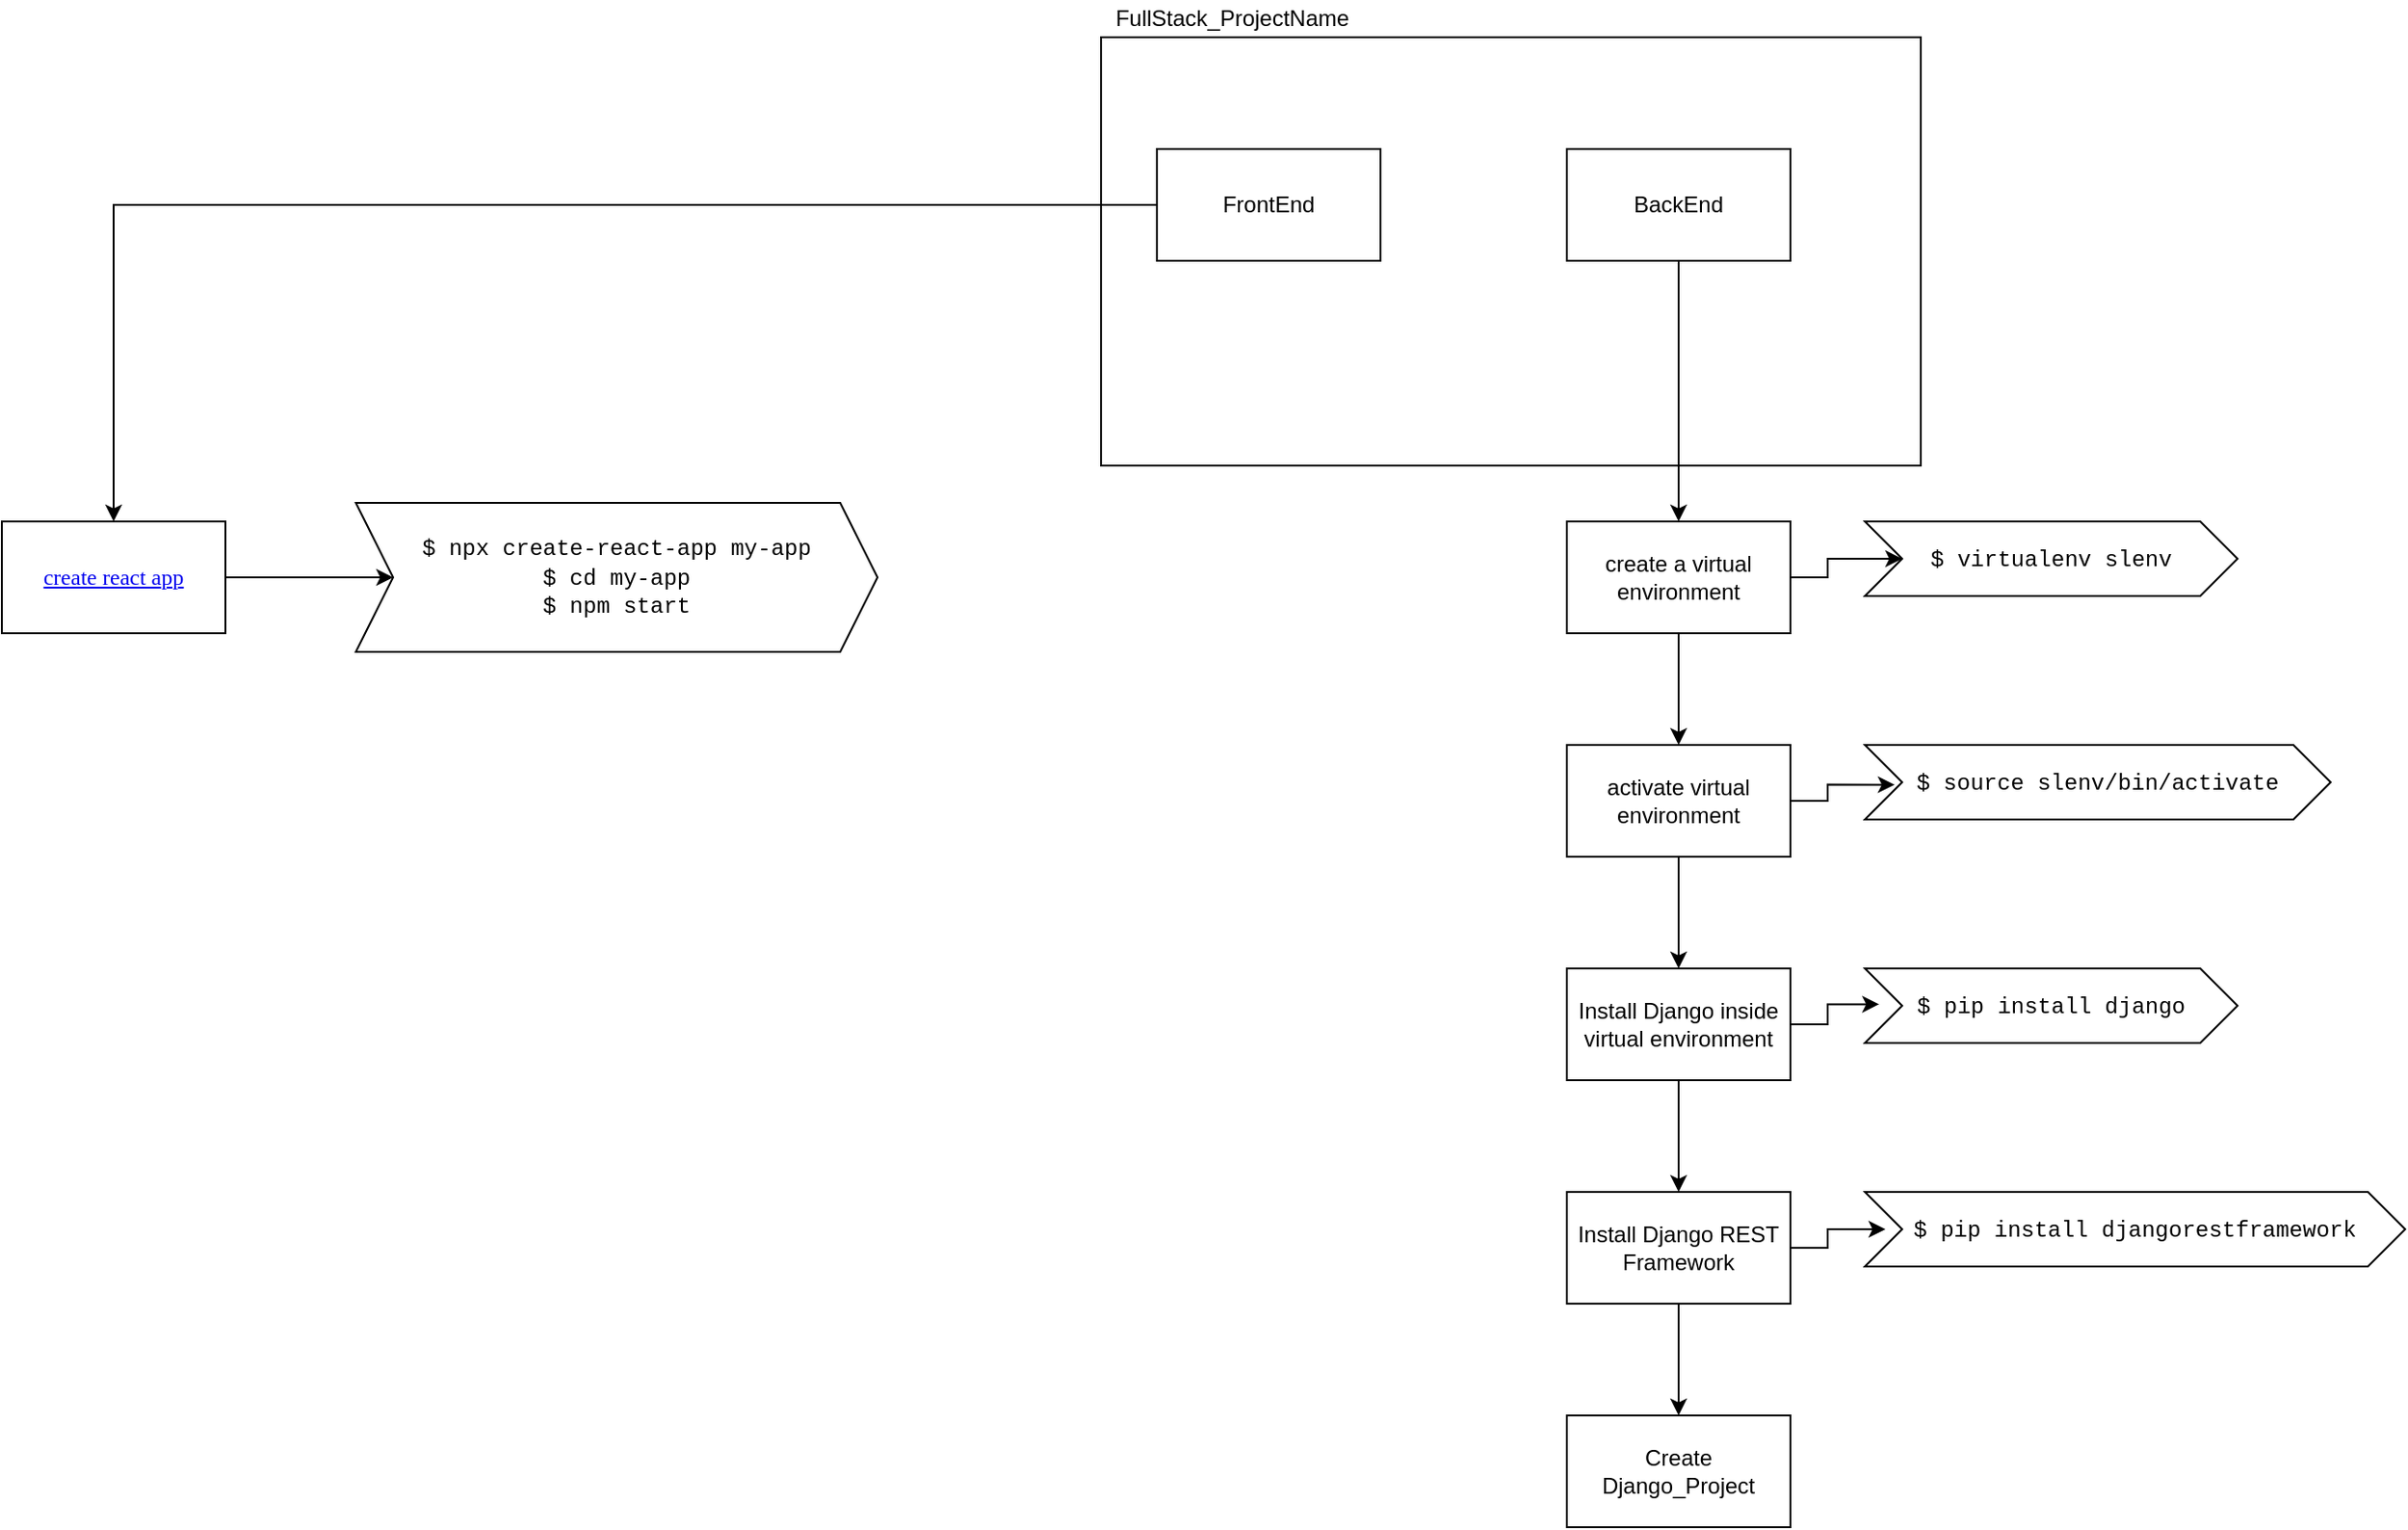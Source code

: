 <mxfile version="16.2.6" type="device"><diagram id="wuKlLrQ6RPLQKgCoNSKN" name="Page-1"><mxGraphModel dx="1279" dy="865" grid="1" gridSize="10" guides="1" tooltips="1" connect="1" arrows="1" fold="1" page="1" pageScale="1" pageWidth="1600" pageHeight="900" math="0" shadow="0"><root><mxCell id="0"/><mxCell id="1" parent="0"/><mxCell id="3hgjNz55UU79H-CICQoC-3" value="" style="rounded=0;whiteSpace=wrap;html=1;" vertex="1" parent="1"><mxGeometry x="880" y="70" width="440" height="230" as="geometry"/></mxCell><mxCell id="3hgjNz55UU79H-CICQoC-28" style="edgeStyle=orthogonalEdgeStyle;rounded=0;orthogonalLoop=1;jettySize=auto;html=1;entryX=0.5;entryY=0;entryDx=0;entryDy=0;fontFamily=Times New Roman;" edge="1" parent="1" source="3hgjNz55UU79H-CICQoC-1" target="3hgjNz55UU79H-CICQoC-25"><mxGeometry relative="1" as="geometry"/></mxCell><mxCell id="3hgjNz55UU79H-CICQoC-1" value="FrontEnd" style="rounded=0;whiteSpace=wrap;html=1;" vertex="1" parent="1"><mxGeometry x="910" y="130" width="120" height="60" as="geometry"/></mxCell><mxCell id="3hgjNz55UU79H-CICQoC-16" style="edgeStyle=orthogonalEdgeStyle;rounded=0;orthogonalLoop=1;jettySize=auto;html=1;entryX=0.5;entryY=0;entryDx=0;entryDy=0;" edge="1" parent="1" source="3hgjNz55UU79H-CICQoC-2" target="3hgjNz55UU79H-CICQoC-6"><mxGeometry relative="1" as="geometry"/></mxCell><mxCell id="3hgjNz55UU79H-CICQoC-2" value="BackEnd" style="rounded=0;whiteSpace=wrap;html=1;" vertex="1" parent="1"><mxGeometry x="1130" y="130" width="120" height="60" as="geometry"/></mxCell><mxCell id="3hgjNz55UU79H-CICQoC-4" value="FullStack_ProjectName" style="text;html=1;align=center;verticalAlign=middle;resizable=0;points=[];autosize=1;strokeColor=none;fillColor=none;" vertex="1" parent="1"><mxGeometry x="880" y="50" width="140" height="20" as="geometry"/></mxCell><mxCell id="3hgjNz55UU79H-CICQoC-17" style="edgeStyle=orthogonalEdgeStyle;rounded=0;orthogonalLoop=1;jettySize=auto;html=1;entryX=0.5;entryY=0;entryDx=0;entryDy=0;" edge="1" parent="1" source="3hgjNz55UU79H-CICQoC-6" target="3hgjNz55UU79H-CICQoC-8"><mxGeometry relative="1" as="geometry"/></mxCell><mxCell id="3hgjNz55UU79H-CICQoC-21" style="edgeStyle=orthogonalEdgeStyle;rounded=0;orthogonalLoop=1;jettySize=auto;html=1;entryX=0;entryY=0.5;entryDx=0;entryDy=0;" edge="1" parent="1" source="3hgjNz55UU79H-CICQoC-6" target="3hgjNz55UU79H-CICQoC-7"><mxGeometry relative="1" as="geometry"/></mxCell><mxCell id="3hgjNz55UU79H-CICQoC-6" value="create a virtual environment" style="rounded=0;whiteSpace=wrap;html=1;" vertex="1" parent="1"><mxGeometry x="1130" y="330" width="120" height="60" as="geometry"/></mxCell><mxCell id="3hgjNz55UU79H-CICQoC-7" value="&lt;font face=&quot;Courier New&quot;&gt;$ virtualenv slenv&lt;/font&gt;" style="shape=step;perimeter=stepPerimeter;whiteSpace=wrap;html=1;fixedSize=1;" vertex="1" parent="1"><mxGeometry x="1290" y="330" width="200" height="40" as="geometry"/></mxCell><mxCell id="3hgjNz55UU79H-CICQoC-18" style="edgeStyle=orthogonalEdgeStyle;rounded=0;orthogonalLoop=1;jettySize=auto;html=1;entryX=0.5;entryY=0;entryDx=0;entryDy=0;" edge="1" parent="1" source="3hgjNz55UU79H-CICQoC-8" target="3hgjNz55UU79H-CICQoC-11"><mxGeometry relative="1" as="geometry"/></mxCell><mxCell id="3hgjNz55UU79H-CICQoC-22" style="edgeStyle=orthogonalEdgeStyle;rounded=0;orthogonalLoop=1;jettySize=auto;html=1;entryX=0.064;entryY=0.533;entryDx=0;entryDy=0;entryPerimeter=0;" edge="1" parent="1" source="3hgjNz55UU79H-CICQoC-8" target="3hgjNz55UU79H-CICQoC-10"><mxGeometry relative="1" as="geometry"/></mxCell><mxCell id="3hgjNz55UU79H-CICQoC-8" value="activate virtual environment" style="rounded=0;whiteSpace=wrap;html=1;" vertex="1" parent="1"><mxGeometry x="1130" y="450" width="120" height="60" as="geometry"/></mxCell><mxCell id="3hgjNz55UU79H-CICQoC-10" value="&lt;font face=&quot;Courier New&quot;&gt;$ source slenv/bin/activate&lt;/font&gt;" style="shape=step;perimeter=stepPerimeter;whiteSpace=wrap;html=1;fixedSize=1;" vertex="1" parent="1"><mxGeometry x="1290" y="450" width="250" height="40" as="geometry"/></mxCell><mxCell id="3hgjNz55UU79H-CICQoC-19" style="edgeStyle=orthogonalEdgeStyle;rounded=0;orthogonalLoop=1;jettySize=auto;html=1;entryX=0.5;entryY=0;entryDx=0;entryDy=0;" edge="1" parent="1" source="3hgjNz55UU79H-CICQoC-11" target="3hgjNz55UU79H-CICQoC-13"><mxGeometry relative="1" as="geometry"/></mxCell><mxCell id="3hgjNz55UU79H-CICQoC-23" style="edgeStyle=orthogonalEdgeStyle;rounded=0;orthogonalLoop=1;jettySize=auto;html=1;entryX=0.038;entryY=0.48;entryDx=0;entryDy=0;entryPerimeter=0;" edge="1" parent="1" source="3hgjNz55UU79H-CICQoC-11" target="3hgjNz55UU79H-CICQoC-12"><mxGeometry relative="1" as="geometry"/></mxCell><mxCell id="3hgjNz55UU79H-CICQoC-11" value="Install Django inside virtual environment" style="rounded=0;whiteSpace=wrap;html=1;" vertex="1" parent="1"><mxGeometry x="1130" y="570" width="120" height="60" as="geometry"/></mxCell><mxCell id="3hgjNz55UU79H-CICQoC-12" value="&lt;font face=&quot;Courier New&quot;&gt;$ pip install django&lt;/font&gt;" style="shape=step;perimeter=stepPerimeter;whiteSpace=wrap;html=1;fixedSize=1;" vertex="1" parent="1"><mxGeometry x="1290" y="570" width="200" height="40" as="geometry"/></mxCell><mxCell id="3hgjNz55UU79H-CICQoC-20" style="edgeStyle=orthogonalEdgeStyle;rounded=0;orthogonalLoop=1;jettySize=auto;html=1;entryX=0.5;entryY=0;entryDx=0;entryDy=0;" edge="1" parent="1" source="3hgjNz55UU79H-CICQoC-13" target="3hgjNz55UU79H-CICQoC-15"><mxGeometry relative="1" as="geometry"/></mxCell><mxCell id="3hgjNz55UU79H-CICQoC-24" style="edgeStyle=orthogonalEdgeStyle;rounded=0;orthogonalLoop=1;jettySize=auto;html=1;entryX=0.038;entryY=0.5;entryDx=0;entryDy=0;entryPerimeter=0;" edge="1" parent="1" source="3hgjNz55UU79H-CICQoC-13" target="3hgjNz55UU79H-CICQoC-14"><mxGeometry relative="1" as="geometry"/></mxCell><mxCell id="3hgjNz55UU79H-CICQoC-13" value="Install Django REST Framework" style="rounded=0;whiteSpace=wrap;html=1;" vertex="1" parent="1"><mxGeometry x="1130" y="690" width="120" height="60" as="geometry"/></mxCell><mxCell id="3hgjNz55UU79H-CICQoC-14" value="&lt;font face=&quot;Courier New&quot;&gt;$ pip install djangorestframework&lt;/font&gt;" style="shape=step;perimeter=stepPerimeter;whiteSpace=wrap;html=1;fixedSize=1;" vertex="1" parent="1"><mxGeometry x="1290" y="690" width="290" height="40" as="geometry"/></mxCell><mxCell id="3hgjNz55UU79H-CICQoC-15" value="Create Django_Project" style="rounded=0;whiteSpace=wrap;html=1;" vertex="1" parent="1"><mxGeometry x="1130" y="810" width="120" height="60" as="geometry"/></mxCell><mxCell id="3hgjNz55UU79H-CICQoC-27" style="edgeStyle=orthogonalEdgeStyle;rounded=0;orthogonalLoop=1;jettySize=auto;html=1;entryX=0;entryY=0.5;entryDx=0;entryDy=0;fontFamily=Times New Roman;" edge="1" parent="1" source="3hgjNz55UU79H-CICQoC-25" target="3hgjNz55UU79H-CICQoC-26"><mxGeometry relative="1" as="geometry"/></mxCell><mxCell id="3hgjNz55UU79H-CICQoC-25" value="&lt;font face=&quot;Times New Roman&quot;&gt;&lt;a href=&quot;https://create-react-app.dev/docs/getting-started&quot;&gt;create react app&lt;/a&gt;&lt;/font&gt;" style="rounded=0;whiteSpace=wrap;html=1;fontFamily=Courier New;" vertex="1" parent="1"><mxGeometry x="290" y="330" width="120" height="60" as="geometry"/></mxCell><mxCell id="3hgjNz55UU79H-CICQoC-26" value="&lt;font face=&quot;Courier New&quot;&gt;$&amp;nbsp;&lt;/font&gt;&lt;span&gt;&lt;font face=&quot;Courier New&quot;&gt;npx create-react-app my-app&lt;/font&gt;&lt;/span&gt;&lt;div&gt;&lt;font face=&quot;Courier New&quot;&gt;$ cd my-app&lt;/font&gt;&lt;/div&gt;&lt;div&gt;&lt;font face=&quot;Courier New&quot;&gt;$ npm start&lt;/font&gt;&lt;/div&gt;" style="shape=step;perimeter=stepPerimeter;whiteSpace=wrap;html=1;fixedSize=1;" vertex="1" parent="1"><mxGeometry x="480" y="320" width="280" height="80" as="geometry"/></mxCell></root></mxGraphModel></diagram></mxfile>